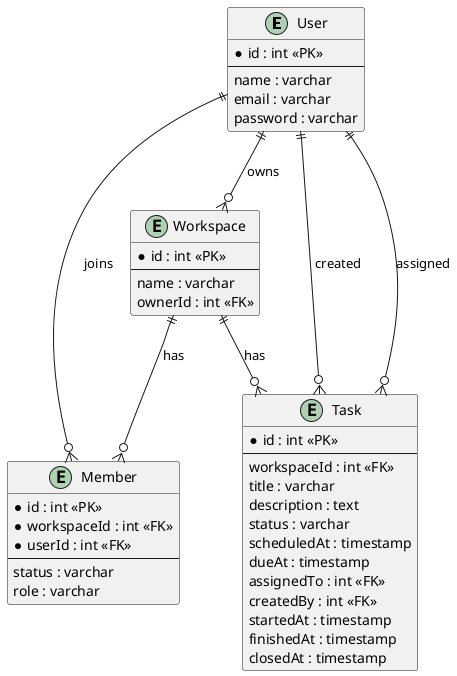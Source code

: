 ' https://plantuml.com/ie-diagram
@startuml task_tracker_erd

entity User {
    * id : int <<PK>>
    --
    name : varchar
    email : varchar
    password : varchar
}

entity Workspace {
    * id : int <<PK>>
    --
    name : varchar
    ownerId : int <<FK>>
}

entity Member {
    * id : int <<PK>>
    * workspaceId : int <<FK>>
    * userId : int <<FK>>
    --
    status : varchar
    role : varchar
}

entity Task {
    * id : int <<PK>>
    --
    workspaceId : int <<FK>>
    title : varchar
    description : text
    status : varchar
    scheduledAt : timestamp
    dueAt : timestamp
    assignedTo : int <<FK>>
    createdBy : int <<FK>>
    startedAt : timestamp
    finishedAt : timestamp
    closedAt : timestamp
}

' Relationships
' Zero or One	|o--
' Exactly One	||--
' Zero or Many	}o--
' One or Many	}|--
User ||--o{ Workspace : owns
User ||--o{ Member : joins
Workspace ||--o{ Member : has
Workspace ||--o{ Task : has
User ||--o{ Task : assigned
User ||--o{ Task : created

@enduml
